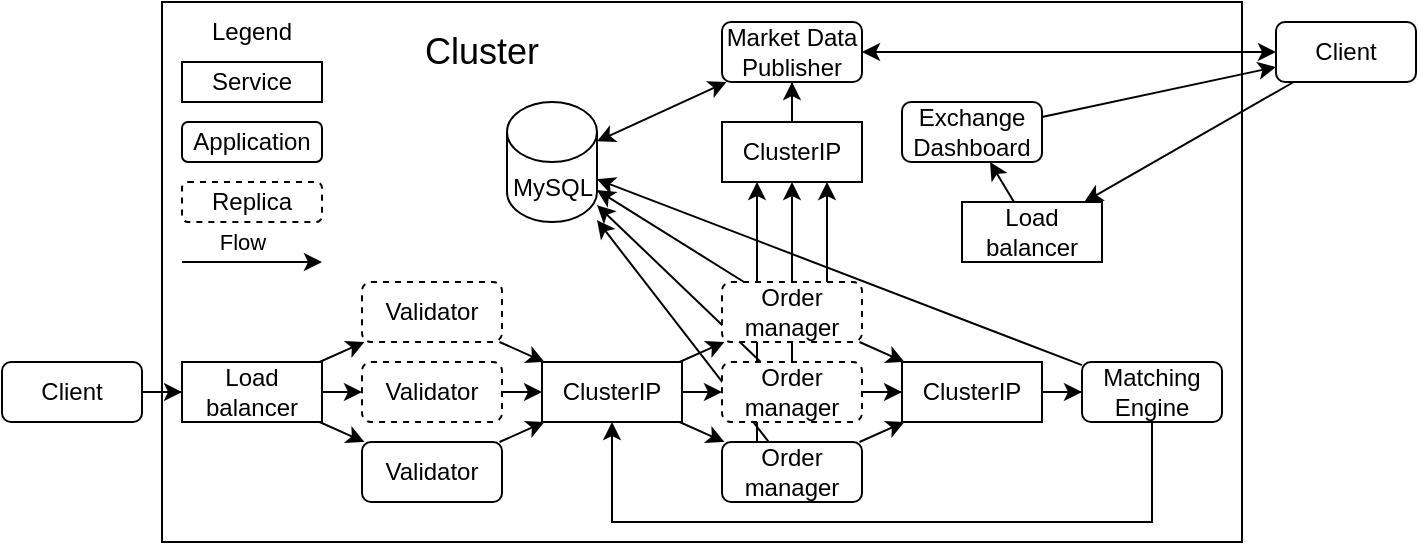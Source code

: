 <mxfile scale="1" border="0" version="26.0.4">
  <diagram name="Page-1" id="j8lmxaQthZyNK9Y4K8PI">
    <mxGraphModel dx="795" dy="548" grid="1" gridSize="10" guides="1" tooltips="1" connect="1" arrows="1" fold="1" page="1" pageScale="1" pageWidth="827" pageHeight="1169" math="0" shadow="0">
      <root>
        <mxCell id="0" />
        <mxCell id="1" parent="0" />
        <mxCell id="X3iIzD8OFkBA2CY4n_os-1" value="" style="rounded=0;whiteSpace=wrap;html=1;" parent="1" vertex="1">
          <mxGeometry x="200" y="200" width="540" height="270" as="geometry" />
        </mxCell>
        <mxCell id="LCqBcy6OJTTHLPrcikNc-4" value="" style="endArrow=classic;html=1;rounded=0;" edge="1" parent="1" source="X3iIzD8OFkBA2CY4n_os-13" target="LCqBcy6OJTTHLPrcikNc-1">
          <mxGeometry width="50" height="50" relative="1" as="geometry">
            <mxPoint x="505" y="350" as="sourcePoint" />
            <mxPoint x="446" y="307" as="targetPoint" />
          </mxGeometry>
        </mxCell>
        <mxCell id="LCqBcy6OJTTHLPrcikNc-5" value="" style="endArrow=classic;html=1;rounded=0;" edge="1" parent="1" source="X3iIzD8OFkBA2CY4n_os-15" target="LCqBcy6OJTTHLPrcikNc-1">
          <mxGeometry width="50" height="50" relative="1" as="geometry">
            <mxPoint x="509" y="390" as="sourcePoint" />
            <mxPoint x="427" y="314" as="targetPoint" />
          </mxGeometry>
        </mxCell>
        <mxCell id="X3iIzD8OFkBA2CY4n_os-2" value="&lt;font style=&quot;font-size: 18px;&quot;&gt;Cluster&lt;/font&gt;" style="text;html=1;align=center;verticalAlign=middle;whiteSpace=wrap;rounded=0;movable=1;resizable=1;rotatable=1;deletable=1;editable=1;locked=0;connectable=1;" parent="1" vertex="1">
          <mxGeometry x="330" y="210" width="60" height="30" as="geometry" />
        </mxCell>
        <mxCell id="X3iIzD8OFkBA2CY4n_os-3" style="edgeStyle=orthogonalEdgeStyle;rounded=0;orthogonalLoop=1;jettySize=auto;html=1;exitX=0.5;exitY=1;exitDx=0;exitDy=0;" parent="1" source="X3iIzD8OFkBA2CY4n_os-2" target="X3iIzD8OFkBA2CY4n_os-2" edge="1">
          <mxGeometry relative="1" as="geometry" />
        </mxCell>
        <mxCell id="X3iIzD8OFkBA2CY4n_os-4" value="Validator" style="rounded=1;whiteSpace=wrap;html=1;" parent="1" vertex="1">
          <mxGeometry x="300" y="420" width="70" height="30" as="geometry" />
        </mxCell>
        <mxCell id="X3iIzD8OFkBA2CY4n_os-5" value="Load balancer" style="rounded=0;whiteSpace=wrap;html=1;" parent="1" vertex="1">
          <mxGeometry x="210" y="380" width="70" height="30" as="geometry" />
        </mxCell>
        <mxCell id="X3iIzD8OFkBA2CY4n_os-8" value="Validator" style="rounded=1;whiteSpace=wrap;html=1;dashed=1;" parent="1" vertex="1">
          <mxGeometry x="300" y="380" width="70" height="30" as="geometry" />
        </mxCell>
        <mxCell id="X3iIzD8OFkBA2CY4n_os-9" value="Validator" style="rounded=1;whiteSpace=wrap;html=1;dashed=1;" parent="1" vertex="1">
          <mxGeometry x="300" y="340" width="70" height="30" as="geometry" />
        </mxCell>
        <mxCell id="X3iIzD8OFkBA2CY4n_os-10" value="" style="endArrow=classic;html=1;rounded=0;" parent="1" source="X3iIzD8OFkBA2CY4n_os-5" target="X3iIzD8OFkBA2CY4n_os-9" edge="1">
          <mxGeometry width="50" height="50" relative="1" as="geometry">
            <mxPoint x="30" y="460" as="sourcePoint" />
            <mxPoint x="80" y="410" as="targetPoint" />
          </mxGeometry>
        </mxCell>
        <mxCell id="X3iIzD8OFkBA2CY4n_os-11" value="" style="endArrow=classic;html=1;rounded=0;" parent="1" source="X3iIzD8OFkBA2CY4n_os-5" target="X3iIzD8OFkBA2CY4n_os-8" edge="1">
          <mxGeometry width="50" height="50" relative="1" as="geometry">
            <mxPoint x="289" y="390" as="sourcePoint" />
            <mxPoint x="311" y="380" as="targetPoint" />
          </mxGeometry>
        </mxCell>
        <mxCell id="X3iIzD8OFkBA2CY4n_os-12" value="" style="endArrow=classic;html=1;rounded=0;" parent="1" source="X3iIzD8OFkBA2CY4n_os-5" target="X3iIzD8OFkBA2CY4n_os-4" edge="1">
          <mxGeometry width="50" height="50" relative="1" as="geometry">
            <mxPoint x="290" y="405" as="sourcePoint" />
            <mxPoint x="310" y="405" as="targetPoint" />
          </mxGeometry>
        </mxCell>
        <mxCell id="X3iIzD8OFkBA2CY4n_os-27" style="edgeStyle=orthogonalEdgeStyle;rounded=0;orthogonalLoop=1;jettySize=auto;html=1;exitX=1;exitY=0.5;exitDx=0;exitDy=0;" parent="1" source="X3iIzD8OFkBA2CY4n_os-13" target="X3iIzD8OFkBA2CY4n_os-26" edge="1">
          <mxGeometry relative="1" as="geometry" />
        </mxCell>
        <mxCell id="X3iIzD8OFkBA2CY4n_os-43" style="edgeStyle=orthogonalEdgeStyle;rounded=0;orthogonalLoop=1;jettySize=auto;html=1;exitX=0.5;exitY=0;exitDx=0;exitDy=0;" parent="1" source="X3iIzD8OFkBA2CY4n_os-13" target="X3iIzD8OFkBA2CY4n_os-38" edge="1">
          <mxGeometry relative="1" as="geometry" />
        </mxCell>
        <mxCell id="X3iIzD8OFkBA2CY4n_os-44" style="edgeStyle=orthogonalEdgeStyle;rounded=0;orthogonalLoop=1;jettySize=auto;html=1;exitX=0.25;exitY=0;exitDx=0;exitDy=0;entryX=0.25;entryY=1;entryDx=0;entryDy=0;" parent="1" source="X3iIzD8OFkBA2CY4n_os-15" target="X3iIzD8OFkBA2CY4n_os-38" edge="1">
          <mxGeometry relative="1" as="geometry" />
        </mxCell>
        <mxCell id="X3iIzD8OFkBA2CY4n_os-13" value="Order manager" style="rounded=1;whiteSpace=wrap;html=1;dashed=1;" parent="1" vertex="1">
          <mxGeometry x="480" y="380" width="70" height="30" as="geometry" />
        </mxCell>
        <mxCell id="X3iIzD8OFkBA2CY4n_os-45" style="edgeStyle=orthogonalEdgeStyle;rounded=0;orthogonalLoop=1;jettySize=auto;html=1;exitX=0.75;exitY=0;exitDx=0;exitDy=0;entryX=0.75;entryY=1;entryDx=0;entryDy=0;" parent="1" source="X3iIzD8OFkBA2CY4n_os-14" target="X3iIzD8OFkBA2CY4n_os-38" edge="1">
          <mxGeometry relative="1" as="geometry" />
        </mxCell>
        <mxCell id="X3iIzD8OFkBA2CY4n_os-14" value="Order manager" style="rounded=1;whiteSpace=wrap;html=1;dashed=1;" parent="1" vertex="1">
          <mxGeometry x="480" y="340" width="70" height="30" as="geometry" />
        </mxCell>
        <mxCell id="X3iIzD8OFkBA2CY4n_os-15" value="Order manager" style="rounded=1;whiteSpace=wrap;html=1;" parent="1" vertex="1">
          <mxGeometry x="480" y="420" width="70" height="30" as="geometry" />
        </mxCell>
        <mxCell id="X3iIzD8OFkBA2CY4n_os-17" value="ClusterIP" style="rounded=0;whiteSpace=wrap;html=1;" parent="1" vertex="1">
          <mxGeometry x="390" y="380" width="70" height="30" as="geometry" />
        </mxCell>
        <mxCell id="X3iIzD8OFkBA2CY4n_os-20" value="" style="endArrow=classic;html=1;rounded=0;" parent="1" source="X3iIzD8OFkBA2CY4n_os-9" target="X3iIzD8OFkBA2CY4n_os-17" edge="1">
          <mxGeometry width="50" height="50" relative="1" as="geometry">
            <mxPoint x="50" y="420" as="sourcePoint" />
            <mxPoint x="100" y="370" as="targetPoint" />
          </mxGeometry>
        </mxCell>
        <mxCell id="X3iIzD8OFkBA2CY4n_os-21" value="" style="endArrow=classic;html=1;rounded=0;" parent="1" source="X3iIzD8OFkBA2CY4n_os-8" target="X3iIzD8OFkBA2CY4n_os-17" edge="1">
          <mxGeometry width="50" height="50" relative="1" as="geometry">
            <mxPoint x="379" y="380" as="sourcePoint" />
            <mxPoint x="401" y="390" as="targetPoint" />
          </mxGeometry>
        </mxCell>
        <mxCell id="X3iIzD8OFkBA2CY4n_os-22" value="" style="endArrow=classic;html=1;rounded=0;" parent="1" source="X3iIzD8OFkBA2CY4n_os-4" target="X3iIzD8OFkBA2CY4n_os-17" edge="1">
          <mxGeometry width="50" height="50" relative="1" as="geometry">
            <mxPoint x="370" y="399" as="sourcePoint" />
            <mxPoint x="400" y="402" as="targetPoint" />
          </mxGeometry>
        </mxCell>
        <mxCell id="X3iIzD8OFkBA2CY4n_os-23" value="" style="endArrow=classic;html=1;rounded=0;" parent="1" source="X3iIzD8OFkBA2CY4n_os-17" target="X3iIzD8OFkBA2CY4n_os-15" edge="1">
          <mxGeometry width="50" height="50" relative="1" as="geometry">
            <mxPoint x="379" y="430" as="sourcePoint" />
            <mxPoint x="401" y="420" as="targetPoint" />
          </mxGeometry>
        </mxCell>
        <mxCell id="X3iIzD8OFkBA2CY4n_os-24" value="" style="endArrow=classic;html=1;rounded=0;" parent="1" source="X3iIzD8OFkBA2CY4n_os-17" target="X3iIzD8OFkBA2CY4n_os-13" edge="1">
          <mxGeometry width="50" height="50" relative="1" as="geometry">
            <mxPoint x="469" y="420" as="sourcePoint" />
            <mxPoint x="491" y="430" as="targetPoint" />
          </mxGeometry>
        </mxCell>
        <mxCell id="X3iIzD8OFkBA2CY4n_os-25" value="" style="endArrow=classic;html=1;rounded=0;" parent="1" source="X3iIzD8OFkBA2CY4n_os-17" target="X3iIzD8OFkBA2CY4n_os-14" edge="1">
          <mxGeometry width="50" height="50" relative="1" as="geometry">
            <mxPoint x="470" y="405" as="sourcePoint" />
            <mxPoint x="490" y="405" as="targetPoint" />
          </mxGeometry>
        </mxCell>
        <mxCell id="X3iIzD8OFkBA2CY4n_os-36" style="edgeStyle=orthogonalEdgeStyle;rounded=0;orthogonalLoop=1;jettySize=auto;html=1;exitX=1;exitY=0.5;exitDx=0;exitDy=0;" parent="1" source="X3iIzD8OFkBA2CY4n_os-26" target="X3iIzD8OFkBA2CY4n_os-34" edge="1">
          <mxGeometry relative="1" as="geometry" />
        </mxCell>
        <mxCell id="X3iIzD8OFkBA2CY4n_os-26" value="ClusterIP" style="rounded=0;whiteSpace=wrap;html=1;" parent="1" vertex="1">
          <mxGeometry x="570" y="380" width="70" height="30" as="geometry" />
        </mxCell>
        <mxCell id="X3iIzD8OFkBA2CY4n_os-30" value="" style="endArrow=classic;html=1;rounded=0;" parent="1" source="X3iIzD8OFkBA2CY4n_os-14" target="X3iIzD8OFkBA2CY4n_os-26" edge="1">
          <mxGeometry width="50" height="50" relative="1" as="geometry">
            <mxPoint x="520" y="310" as="sourcePoint" />
            <mxPoint x="570" y="260" as="targetPoint" />
          </mxGeometry>
        </mxCell>
        <mxCell id="X3iIzD8OFkBA2CY4n_os-31" value="" style="endArrow=classic;html=1;rounded=0;" parent="1" source="X3iIzD8OFkBA2CY4n_os-15" target="X3iIzD8OFkBA2CY4n_os-26" edge="1">
          <mxGeometry width="50" height="50" relative="1" as="geometry">
            <mxPoint x="559" y="380" as="sourcePoint" />
            <mxPoint x="581" y="390" as="targetPoint" />
          </mxGeometry>
        </mxCell>
        <mxCell id="X3iIzD8OFkBA2CY4n_os-37" style="edgeStyle=orthogonalEdgeStyle;rounded=0;orthogonalLoop=1;jettySize=auto;html=1;exitX=0.5;exitY=1;exitDx=0;exitDy=0;" parent="1" source="X3iIzD8OFkBA2CY4n_os-34" target="X3iIzD8OFkBA2CY4n_os-17" edge="1">
          <mxGeometry relative="1" as="geometry">
            <Array as="points">
              <mxPoint x="695" y="460" />
              <mxPoint x="425" y="460" />
            </Array>
          </mxGeometry>
        </mxCell>
        <mxCell id="X3iIzD8OFkBA2CY4n_os-34" value="Matching Engine" style="rounded=1;whiteSpace=wrap;html=1;" parent="1" vertex="1">
          <mxGeometry x="660" y="380" width="70" height="30" as="geometry" />
        </mxCell>
        <mxCell id="X3iIzD8OFkBA2CY4n_os-48" style="edgeStyle=orthogonalEdgeStyle;rounded=0;orthogonalLoop=1;jettySize=auto;html=1;exitX=0.5;exitY=0;exitDx=0;exitDy=0;" parent="1" source="X3iIzD8OFkBA2CY4n_os-38" target="X3iIzD8OFkBA2CY4n_os-46" edge="1">
          <mxGeometry relative="1" as="geometry" />
        </mxCell>
        <mxCell id="X3iIzD8OFkBA2CY4n_os-38" value="ClusterIP" style="rounded=0;whiteSpace=wrap;html=1;" parent="1" vertex="1">
          <mxGeometry x="480" y="260" width="70" height="30" as="geometry" />
        </mxCell>
        <mxCell id="X3iIzD8OFkBA2CY4n_os-46" value="Market Data Publisher" style="rounded=1;whiteSpace=wrap;html=1;" parent="1" vertex="1">
          <mxGeometry x="480" y="210" width="70" height="30" as="geometry" />
        </mxCell>
        <mxCell id="X3iIzD8OFkBA2CY4n_os-49" value="Exchange Dashboard" style="rounded=1;whiteSpace=wrap;html=1;" parent="1" vertex="1">
          <mxGeometry x="570" y="250" width="70" height="30" as="geometry" />
        </mxCell>
        <mxCell id="X3iIzD8OFkBA2CY4n_os-55" style="edgeStyle=orthogonalEdgeStyle;rounded=0;orthogonalLoop=1;jettySize=auto;html=1;startArrow=classic;startFill=1;" parent="1" source="X3iIzD8OFkBA2CY4n_os-51" target="X3iIzD8OFkBA2CY4n_os-46" edge="1">
          <mxGeometry relative="1" as="geometry" />
        </mxCell>
        <mxCell id="X3iIzD8OFkBA2CY4n_os-51" value="Client" style="rounded=1;whiteSpace=wrap;html=1;" parent="1" vertex="1">
          <mxGeometry x="757" y="210" width="70" height="30" as="geometry" />
        </mxCell>
        <mxCell id="X3iIzD8OFkBA2CY4n_os-54" value="" style="endArrow=classic;html=1;rounded=0;" parent="1" source="X3iIzD8OFkBA2CY4n_os-49" target="X3iIzD8OFkBA2CY4n_os-51" edge="1">
          <mxGeometry width="50" height="50" relative="1" as="geometry">
            <mxPoint x="760" y="350" as="sourcePoint" />
            <mxPoint x="810" y="300" as="targetPoint" />
          </mxGeometry>
        </mxCell>
        <mxCell id="X3iIzD8OFkBA2CY4n_os-58" style="edgeStyle=orthogonalEdgeStyle;rounded=0;orthogonalLoop=1;jettySize=auto;html=1;" parent="1" source="X3iIzD8OFkBA2CY4n_os-56" target="X3iIzD8OFkBA2CY4n_os-5" edge="1">
          <mxGeometry relative="1" as="geometry" />
        </mxCell>
        <mxCell id="X3iIzD8OFkBA2CY4n_os-56" value="Client" style="rounded=1;whiteSpace=wrap;html=1;" parent="1" vertex="1">
          <mxGeometry x="120" y="380" width="70" height="30" as="geometry" />
        </mxCell>
        <mxCell id="X3iIzD8OFkBA2CY4n_os-59" value="Load balancer" style="rounded=0;whiteSpace=wrap;html=1;" parent="1" vertex="1">
          <mxGeometry x="600" y="300" width="70" height="30" as="geometry" />
        </mxCell>
        <mxCell id="X3iIzD8OFkBA2CY4n_os-61" value="" style="endArrow=classic;html=1;rounded=0;" parent="1" source="X3iIzD8OFkBA2CY4n_os-51" target="X3iIzD8OFkBA2CY4n_os-59" edge="1">
          <mxGeometry width="50" height="50" relative="1" as="geometry">
            <mxPoint x="650" y="268" as="sourcePoint" />
            <mxPoint x="780" y="242" as="targetPoint" />
          </mxGeometry>
        </mxCell>
        <mxCell id="X3iIzD8OFkBA2CY4n_os-62" value="" style="endArrow=classic;html=1;rounded=0;" parent="1" source="X3iIzD8OFkBA2CY4n_os-59" target="X3iIzD8OFkBA2CY4n_os-49" edge="1">
          <mxGeometry width="50" height="50" relative="1" as="geometry">
            <mxPoint x="814" y="242" as="sourcePoint" />
            <mxPoint x="675" y="310" as="targetPoint" />
          </mxGeometry>
        </mxCell>
        <mxCell id="X3iIzD8OFkBA2CY4n_os-63" value="Service" style="rounded=0;whiteSpace=wrap;html=1;" parent="1" vertex="1">
          <mxGeometry x="210" y="230" width="70" height="20" as="geometry" />
        </mxCell>
        <mxCell id="X3iIzD8OFkBA2CY4n_os-64" value="Application" style="rounded=1;whiteSpace=wrap;html=1;" parent="1" vertex="1">
          <mxGeometry x="210" y="260" width="70" height="20" as="geometry" />
        </mxCell>
        <mxCell id="X3iIzD8OFkBA2CY4n_os-65" value="Replica" style="rounded=1;whiteSpace=wrap;html=1;dashed=1;" parent="1" vertex="1">
          <mxGeometry x="210" y="290" width="70" height="20" as="geometry" />
        </mxCell>
        <mxCell id="X3iIzD8OFkBA2CY4n_os-66" value="" style="endArrow=classic;html=1;rounded=0;" parent="1" edge="1">
          <mxGeometry width="50" height="50" relative="1" as="geometry">
            <mxPoint x="210" y="330" as="sourcePoint" />
            <mxPoint x="280" y="330" as="targetPoint" />
          </mxGeometry>
        </mxCell>
        <mxCell id="X3iIzD8OFkBA2CY4n_os-67" value="Flow" style="edgeLabel;html=1;align=center;verticalAlign=middle;resizable=0;points=[];" parent="X3iIzD8OFkBA2CY4n_os-66" vertex="1" connectable="0">
          <mxGeometry x="0.143" y="-2" relative="1" as="geometry">
            <mxPoint x="-10" y="-12" as="offset" />
          </mxGeometry>
        </mxCell>
        <mxCell id="LCqBcy6OJTTHLPrcikNc-1" value="MySQL" style="shape=cylinder3;whiteSpace=wrap;html=1;boundedLbl=1;backgroundOutline=1;size=15;" vertex="1" parent="1">
          <mxGeometry x="372.5" y="250" width="45" height="60" as="geometry" />
        </mxCell>
        <mxCell id="LCqBcy6OJTTHLPrcikNc-3" value="" style="endArrow=classic;html=1;rounded=0;" edge="1" parent="1" source="X3iIzD8OFkBA2CY4n_os-14" target="LCqBcy6OJTTHLPrcikNc-1">
          <mxGeometry width="50" height="50" relative="1" as="geometry">
            <mxPoint x="450" y="420" as="sourcePoint" />
            <mxPoint x="500" y="370" as="targetPoint" />
          </mxGeometry>
        </mxCell>
        <mxCell id="LCqBcy6OJTTHLPrcikNc-6" value="" style="endArrow=classic;html=1;rounded=0;" edge="1" parent="1" source="X3iIzD8OFkBA2CY4n_os-34" target="LCqBcy6OJTTHLPrcikNc-1">
          <mxGeometry width="50" height="50" relative="1" as="geometry">
            <mxPoint x="505" y="350" as="sourcePoint" />
            <mxPoint x="446" y="307" as="targetPoint" />
          </mxGeometry>
        </mxCell>
        <mxCell id="LCqBcy6OJTTHLPrcikNc-7" value="" style="endArrow=classic;html=1;rounded=0;startArrow=classic;startFill=1;" edge="1" parent="1" source="X3iIzD8OFkBA2CY4n_os-46" target="LCqBcy6OJTTHLPrcikNc-1">
          <mxGeometry width="50" height="50" relative="1" as="geometry">
            <mxPoint x="670" y="391" as="sourcePoint" />
            <mxPoint x="446" y="299" as="targetPoint" />
          </mxGeometry>
        </mxCell>
        <mxCell id="LCqBcy6OJTTHLPrcikNc-8" value="Legend" style="text;html=1;align=center;verticalAlign=middle;whiteSpace=wrap;rounded=0;" vertex="1" parent="1">
          <mxGeometry x="215" y="200" width="60" height="30" as="geometry" />
        </mxCell>
      </root>
    </mxGraphModel>
  </diagram>
</mxfile>
